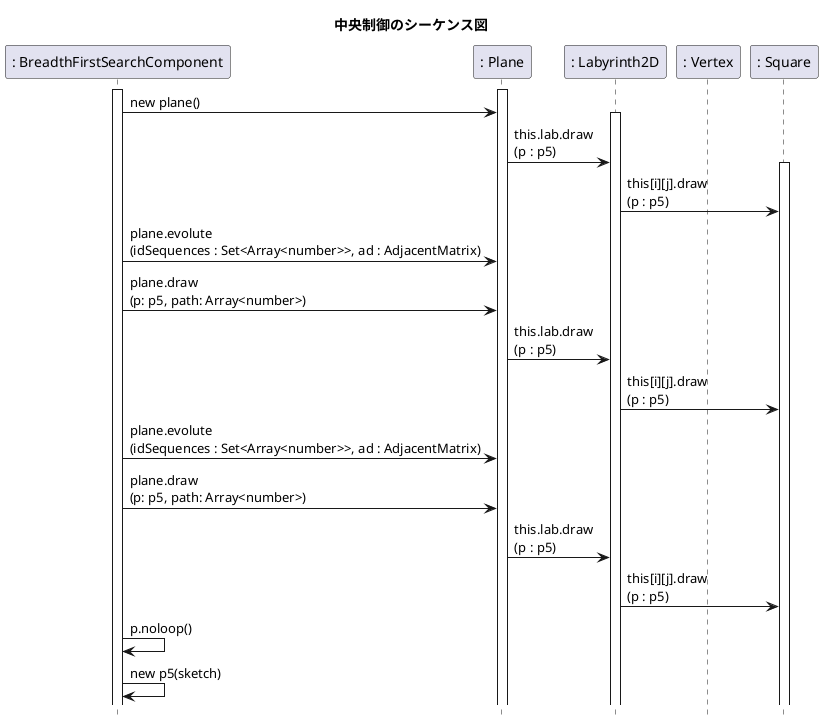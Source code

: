 @startuml{TEST2.png}
title 中央制御のシーケンス図
hide footbox

participant ": BreadthFirstSearchComponent" as BreadthFirstSearchComponent
participant ": Plane" as Plane
participant ": Labyrinth2D" as Labyrinth2D
participant ": Vertex" as Vertex
participant ": Square" as Square

activate BreadthFirstSearchComponent
activate Plane
BreadthFirstSearchComponent -> Plane : new plane()
activate Labyrinth2D
Plane -> Labyrinth2D : this.lab.draw\n(p : p5)
activate Square
Labyrinth2D -> Square : this[i][j].draw\n(p : p5)

BreadthFirstSearchComponent -> Plane : plane.evolute\n(idSequences : Set<Array<number>>, ad : AdjacentMatrix)
BreadthFirstSearchComponent -> Plane : plane.draw\n(p: p5, path: Array<number>)
Plane -> Labyrinth2D : this.lab.draw\n(p : p5)
Labyrinth2D -> Square : this[i][j].draw\n(p : p5)

BreadthFirstSearchComponent -> Plane : plane.evolute\n(idSequences : Set<Array<number>>, ad : AdjacentMatrix)
BreadthFirstSearchComponent -> Plane : plane.draw\n(p: p5, path: Array<number>)
Plane -> Labyrinth2D : this.lab.draw\n(p : p5)
Labyrinth2D -> Square : this[i][j].draw\n(p : p5)

BreadthFirstSearchComponent -> BreadthFirstSearchComponent : p.noloop()
BreadthFirstSearchComponent -> BreadthFirstSearchComponent : new p5(sketch)

